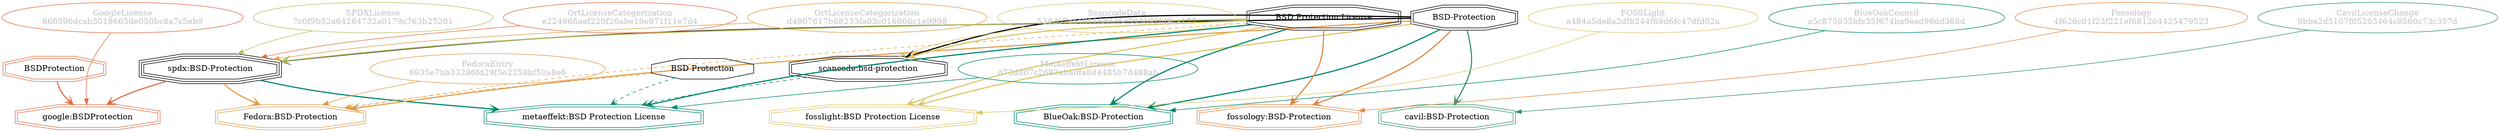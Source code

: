 strict digraph {
    node [shape=box];
    graph [splines=curved];
    588 [label="SPDXLicense\n7c0f9b52a64284732a0179c763b25201"
        ,fontcolor=gray
        ,color="#b8bf62"
        ,fillcolor="beige;1"
        ,shape=ellipse];
    589 [label="spdx:BSD-Protection"
        ,shape=tripleoctagon];
    590 [label="BSD-Protection"
        ,shape=doubleoctagon];
    591 [label="BSD Protection License"
        ,shape=doubleoctagon];
    5509 [label="GoogleLicense\n866590dcab3018665de050bc8a7c5eb9"
         ,fontcolor=gray
         ,color="#e06f45"
         ,fillcolor="beige;1"
         ,shape=ellipse];
    5510 [label="google:BSDProtection"
         ,color="#e06f45"
         ,shape=doubleoctagon];
    5511 [label=BSDProtection
         ,color="#e06f45"
         ,shape=doubleoctagon];
    6003 [label="FedoraEntry\n6935e7bb33286fd29f5e2258bf50a8e6"
         ,fontcolor=gray
         ,color="#e09d4b"
         ,fillcolor="beige;1"
         ,shape=ellipse];
    6004 [label="Fedora:BSD-Protection"
         ,color="#e09d4b"
         ,shape=doubleoctagon];
    6005 [label="BSD Protection"
         ,shape=octagon];
    9330 [label="BlueOakCouncil\na5c875935bfc35f674ba9ead90dd368d"
         ,fontcolor=gray
         ,color="#00876c"
         ,fillcolor="beige;1"
         ,shape=ellipse];
    9331 [label="BlueOak:BSD-Protection"
         ,color="#00876c"
         ,shape=doubleoctagon];
    12933 [label="ScancodeData\n530d07ca49116ddd5c393692fd9ca177"
          ,fontcolor=gray
          ,color="#dac767"
          ,fillcolor="beige;1"
          ,shape=ellipse];
    12934 [label="scancode:bsd-protection"
          ,shape=doubleoctagon];
    27721 [label="Fossology\n4f626c01f23f221ef681264425479523"
          ,fontcolor=gray
          ,color="#e18745"
          ,fillcolor="beige;1"
          ,shape=ellipse];
    27722 [label="fossology:BSD-Protection"
          ,color="#e18745"
          ,shape=doubleoctagon];
    28536 [label="OrtLicenseCategorization\ne224966aef220f20abe19e971f11e7d4"
          ,fontcolor=gray
          ,color="#e06f45"
          ,fillcolor="beige;1"
          ,shape=ellipse];
    35385 [label="OrtLicenseCategorization\nd4907617b88233fa03c016066c1e9998"
          ,fontcolor=gray
          ,color="#e09d4b"
          ,fillcolor="beige;1"
          ,shape=ellipse];
    36509 [label="CavilLicenseChange\n9bba2d5107f05203464c8580c73c357d"
          ,fontcolor=gray
          ,color="#379469"
          ,fillcolor="beige;1"
          ,shape=ellipse];
    36510 [label="cavil:BSD-Protection"
          ,color="#379469"
          ,shape=doubleoctagon];
    39170 [label="MetaeffektLicense\nd73d807c2683abadfa8d4485b7d488ab"
          ,fontcolor=gray
          ,color="#00876c"
          ,fillcolor="beige;1"
          ,shape=ellipse];
    39171 [label="metaeffekt:BSD Protection License"
          ,color="#00876c"
          ,shape=doubleoctagon];
    50952 [label="FOSSLight\na484a5de8a2dfb244f69d6fc47dfd02a"
          ,fontcolor=gray
          ,color="#dac767"
          ,fillcolor="beige;1"
          ,shape=ellipse];
    50953 [label="fosslight:BSD Protection License"
          ,color="#dac767"
          ,shape=doubleoctagon];
    588 -> 589 [weight=0.5
               ,color="#b8bf62"];
    589 -> 5510 [style=bold
                ,arrowhead=vee
                ,weight=0.7
                ,color="#e06f45"];
    589 -> 6004 [style=bold
                ,arrowhead=vee
                ,weight=0.7
                ,color="#e09d4b"];
    589 -> 39171 [style=bold
                 ,arrowhead=vee
                 ,weight=0.7
                 ,color="#00876c"];
    590 -> 589 [style=bold
               ,arrowhead=vee
               ,weight=0.7];
    590 -> 6004 [style=bold
                ,arrowhead=vee
                ,weight=0.7
                ,color="#e09d4b"];
    590 -> 9331 [style=bold
                ,arrowhead=vee
                ,weight=0.7
                ,color="#00876c"];
    590 -> 12934 [style=bold
                 ,arrowhead=vee
                 ,weight=0.7];
    590 -> 27722 [style=bold
                 ,arrowhead=vee
                 ,weight=0.7
                 ,color="#e18745"];
    590 -> 36510 [style=bold
                 ,arrowhead=vee
                 ,weight=0.7
                 ,color="#379469"];
    590 -> 36510 [style=bold
                 ,arrowhead=vee
                 ,weight=0.7
                 ,color="#379469"];
    590 -> 50953 [style=bold
                 ,arrowhead=vee
                 ,weight=0.7
                 ,color="#dac767"];
    591 -> 589 [style=bold
               ,arrowhead=vee
               ,weight=0.7
               ,color="#b8bf62"];
    591 -> 6004 [style=dashed
                ,arrowhead=vee
                ,weight=0.5
                ,color="#e09d4b"];
    591 -> 9331 [style=bold
                ,arrowhead=vee
                ,weight=0.7
                ,color="#00876c"];
    591 -> 9331 [style=bold
                ,arrowhead=vee
                ,weight=0.7
                ,color="#00876c"];
    591 -> 12934 [style=bold
                 ,arrowhead=vee
                 ,weight=0.7
                 ,color="#dac767"];
    591 -> 27722 [style=bold
                 ,arrowhead=vee
                 ,weight=0.7
                 ,color="#e18745"];
    591 -> 39171 [style=bold
                 ,arrowhead=vee
                 ,weight=0.7
                 ,color="#00876c"];
    591 -> 39171 [style=bold
                 ,arrowhead=vee
                 ,weight=0.7
                 ,color="#00876c"];
    591 -> 50953 [style=bold
                 ,arrowhead=vee
                 ,weight=0.7
                 ,color="#dac767"];
    5509 -> 5510 [weight=0.5
                 ,color="#e06f45"];
    5511 -> 5510 [style=bold
                 ,arrowhead=vee
                 ,weight=0.7
                 ,color="#e06f45"];
    6003 -> 6004 [weight=0.5
                 ,color="#e09d4b"];
    6005 -> 6004 [style=dashed
                 ,arrowhead=vee
                 ,weight=0.5
                 ,color="#e09d4b"];
    6005 -> 39171 [style=dashed
                  ,arrowhead=vee
                  ,weight=0.5
                  ,color="#00876c"];
    9330 -> 9331 [weight=0.5
                 ,color="#00876c"];
    12933 -> 12934 [weight=0.5
                   ,color="#dac767"];
    12934 -> 39171 [style=dashed
                   ,arrowhead=vee
                   ,weight=0.5
                   ,color="#00876c"];
    27721 -> 27722 [weight=0.5
                   ,color="#e18745"];
    28536 -> 589 [weight=0.5
                 ,color="#e06f45"];
    35385 -> 589 [weight=0.5
                 ,color="#e09d4b"];
    36509 -> 36510 [weight=0.5
                   ,color="#379469"];
    39170 -> 39171 [weight=0.5
                   ,color="#00876c"];
    50952 -> 50953 [weight=0.5
                   ,color="#dac767"];
}
